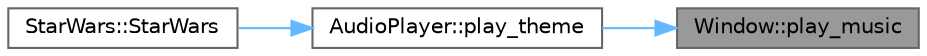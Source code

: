 digraph "Window::play_music"
{
 // LATEX_PDF_SIZE
  bgcolor="transparent";
  edge [fontname=Helvetica,fontsize=10,labelfontname=Helvetica,labelfontsize=10];
  node [fontname=Helvetica,fontsize=10,shape=box,height=0.2,width=0.4];
  rankdir="RL";
  Node1 [id="Node000001",label="Window::play_music",height=0.2,width=0.4,color="gray40", fillcolor="grey60", style="filled", fontcolor="black",tooltip=" "];
  Node1 -> Node2 [id="edge1_Node000001_Node000002",dir="back",color="steelblue1",style="solid",tooltip=" "];
  Node2 [id="Node000002",label="AudioPlayer::play_theme",height=0.2,width=0.4,color="grey40", fillcolor="white", style="filled",URL="$class_audio_player.html#a8a83c593b85b17f26af620717f82ae6a",tooltip=" "];
  Node2 -> Node3 [id="edge2_Node000002_Node000003",dir="back",color="steelblue1",style="solid",tooltip=" "];
  Node3 [id="Node000003",label="StarWars::StarWars",height=0.2,width=0.4,color="grey40", fillcolor="white", style="filled",URL="$class_star_wars.html#addd9bb9e113c60137f61a58aa9bc2dde",tooltip=" "];
}
